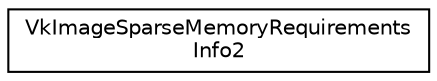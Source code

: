 digraph "Graphical Class Hierarchy"
{
 // LATEX_PDF_SIZE
  edge [fontname="Helvetica",fontsize="10",labelfontname="Helvetica",labelfontsize="10"];
  node [fontname="Helvetica",fontsize="10",shape=record];
  rankdir="LR";
  Node0 [label="VkImageSparseMemoryRequirements\lInfo2",height=0.2,width=0.4,color="black", fillcolor="white", style="filled",URL="$structVkImageSparseMemoryRequirementsInfo2.html",tooltip=" "];
}
